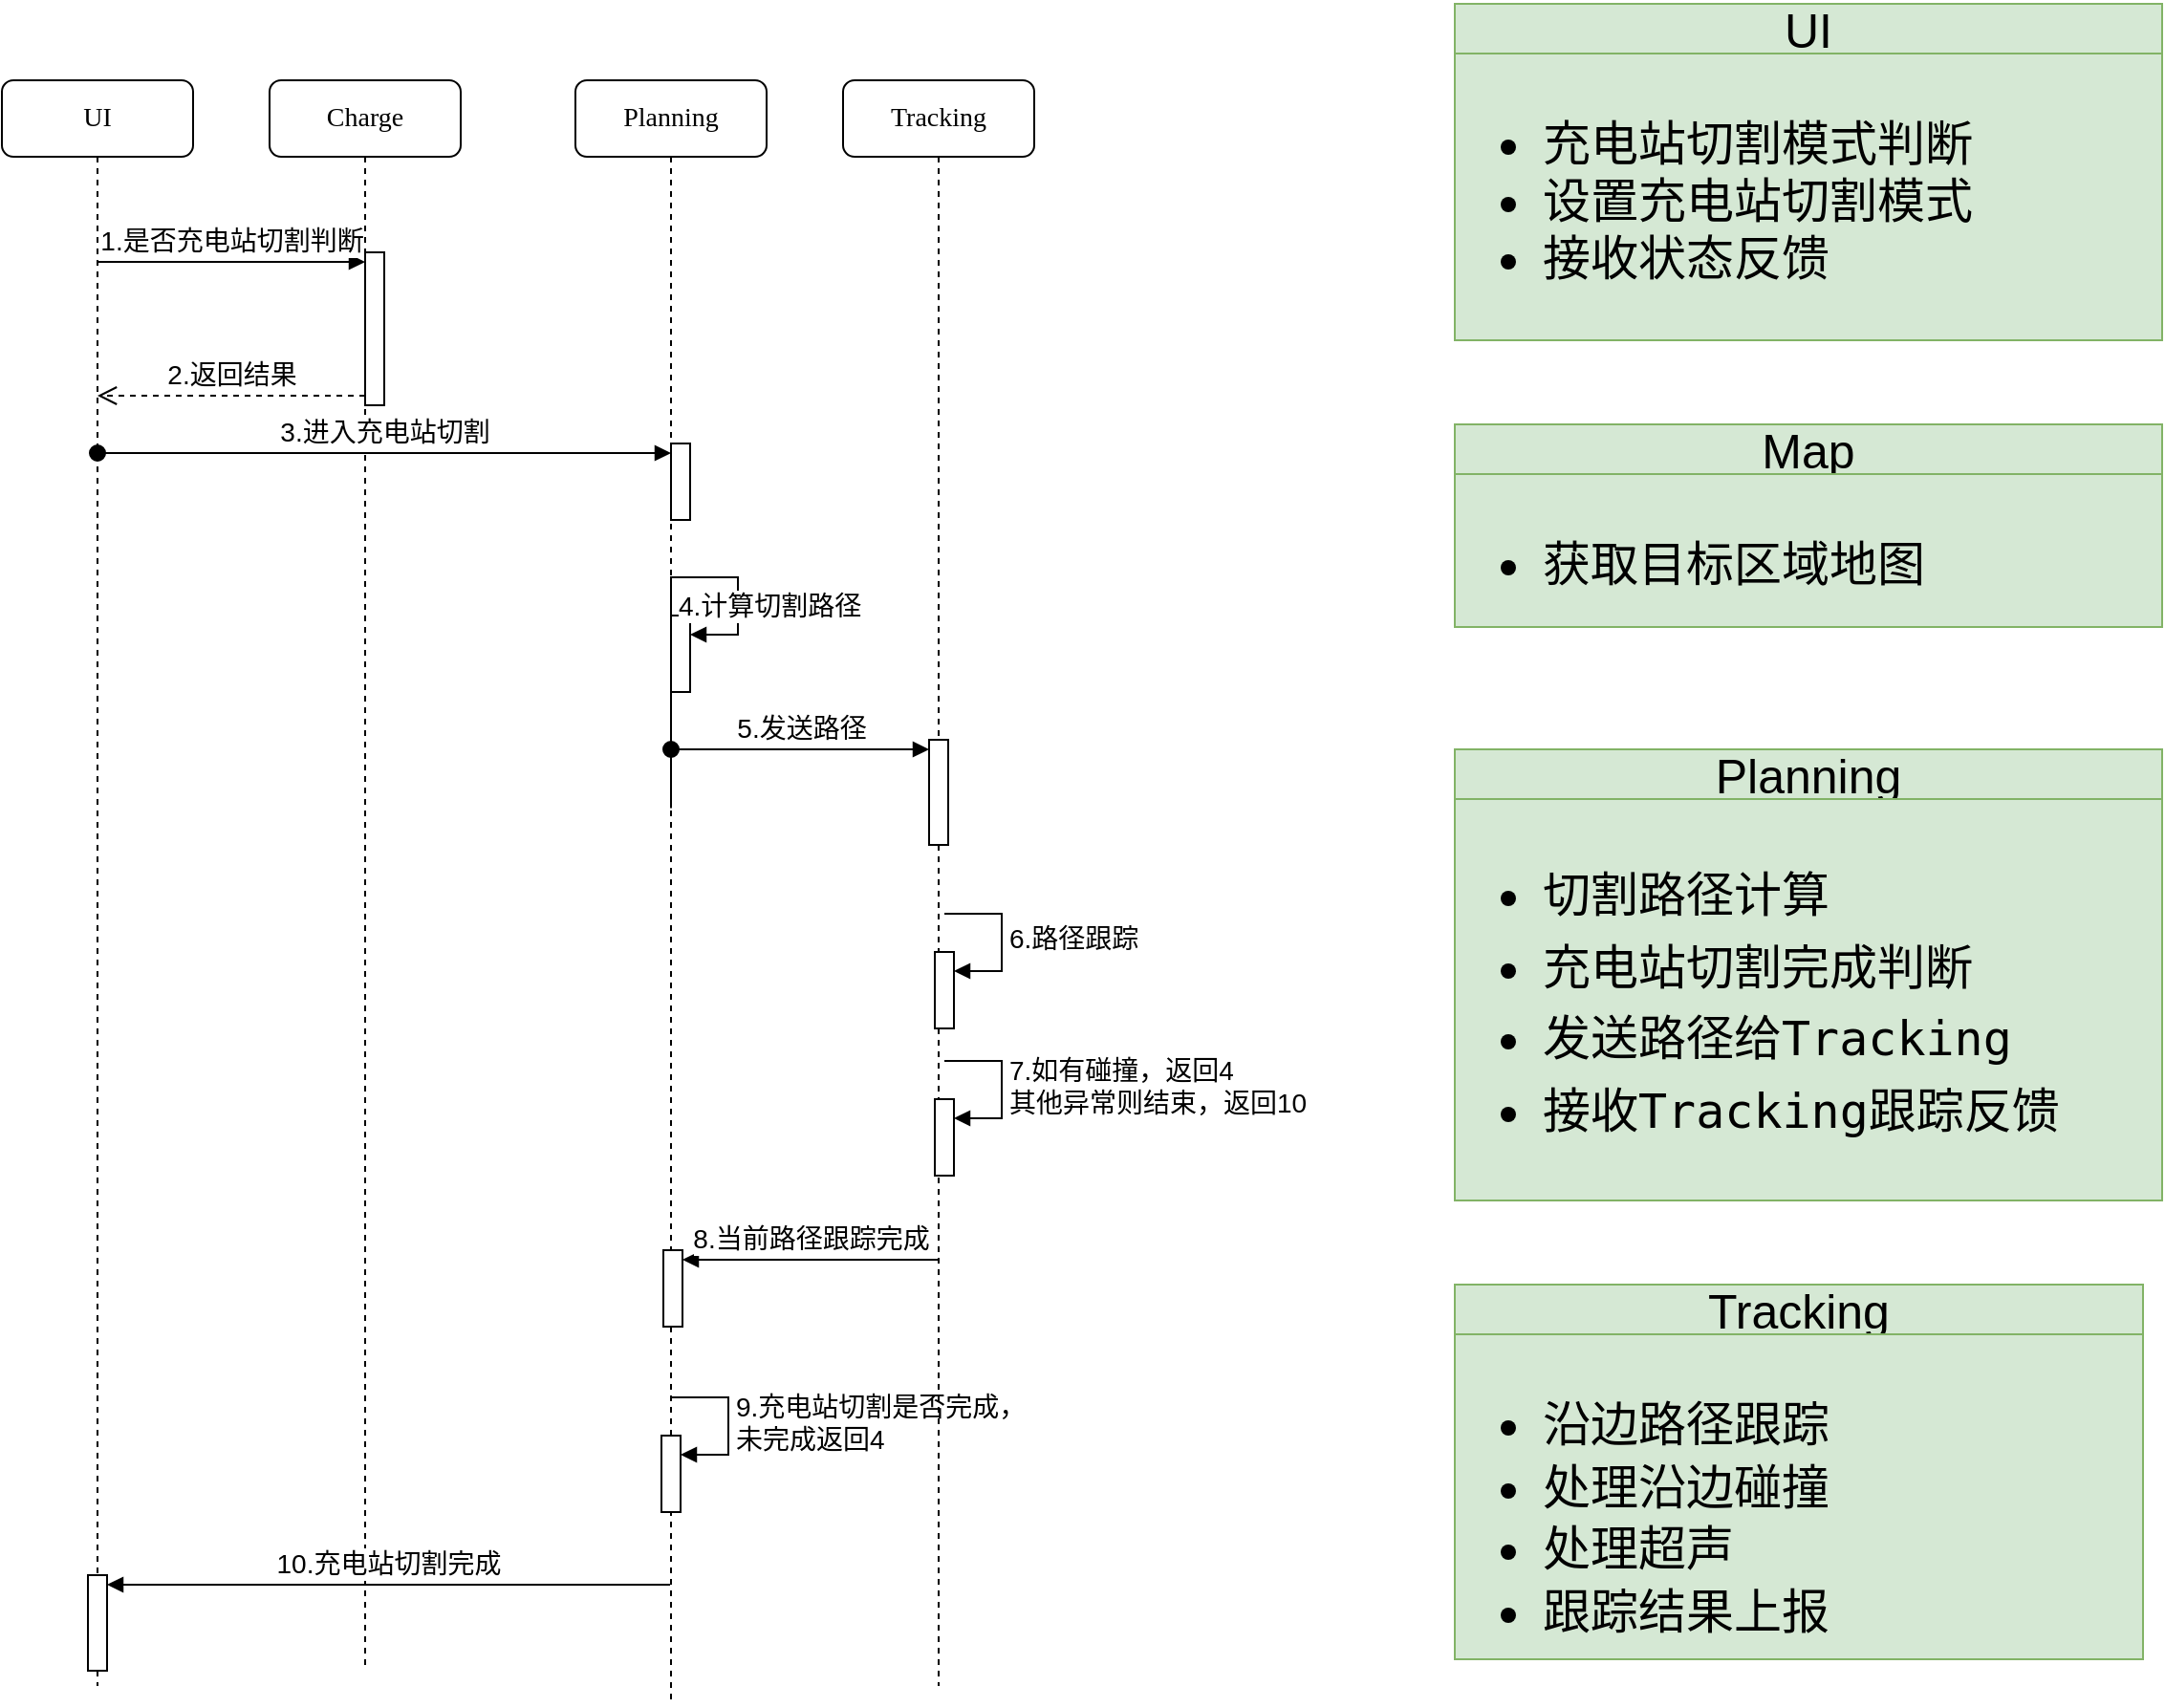 <mxfile version="22.0.8" type="github">
  <diagram name="Page-1" id="13e1069c-82ec-6db2-03f1-153e76fe0fe0">
    <mxGraphModel dx="2710" dy="1406" grid="1" gridSize="10" guides="1" tooltips="1" connect="1" arrows="1" fold="1" page="1" pageScale="1" pageWidth="1100" pageHeight="850" background="none" math="0" shadow="0">
      <root>
        <mxCell id="0" />
        <mxCell id="1" parent="0" />
        <mxCell id="7baba1c4bc27f4b0-2" value="Charge" style="shape=umlLifeline;perimeter=lifelinePerimeter;whiteSpace=wrap;html=1;container=1;collapsible=0;recursiveResize=0;outlineConnect=0;rounded=1;shadow=0;comic=0;labelBackgroundColor=none;strokeWidth=1;fontFamily=Verdana;fontSize=14;align=center;" parent="1" vertex="1">
          <mxGeometry x="240" y="80" width="100" height="830" as="geometry" />
        </mxCell>
        <mxCell id="axAvxxxvhooYrCe9LgOZ-1" value="" style="html=1;points=[[0,0,0,0,5],[0,1,0,0,-5],[1,0,0,0,5],[1,1,0,0,-5]];perimeter=orthogonalPerimeter;outlineConnect=0;targetShapes=umlLifeline;portConstraint=eastwest;newEdgeStyle={&quot;curved&quot;:0,&quot;rounded&quot;:0};fontSize=14;" parent="7baba1c4bc27f4b0-2" vertex="1">
          <mxGeometry x="50" y="90" width="10" height="80" as="geometry" />
        </mxCell>
        <mxCell id="7baba1c4bc27f4b0-3" value="Planning" style="shape=umlLifeline;perimeter=lifelinePerimeter;whiteSpace=wrap;html=1;container=1;collapsible=0;recursiveResize=0;outlineConnect=0;rounded=1;shadow=0;comic=0;labelBackgroundColor=none;strokeWidth=1;fontFamily=Verdana;fontSize=14;align=center;" parent="1" vertex="1">
          <mxGeometry x="400" y="80" width="100" height="850" as="geometry" />
        </mxCell>
        <mxCell id="axAvxxxvhooYrCe9LgOZ-4" value="" style="html=1;points=[[0,0,0,0,5],[0,1,0,0,-5],[1,0,0,0,5],[1,1,0,0,-5]];perimeter=orthogonalPerimeter;outlineConnect=0;targetShapes=umlLifeline;portConstraint=eastwest;newEdgeStyle={&quot;curved&quot;:0,&quot;rounded&quot;:0};fontSize=14;" parent="7baba1c4bc27f4b0-3" vertex="1">
          <mxGeometry x="50" y="280" width="10" height="40" as="geometry" />
        </mxCell>
        <mxCell id="axAvxxxvhooYrCe9LgOZ-5" value="4.计算切割路径" style="html=1;align=left;spacingLeft=2;endArrow=block;rounded=0;edgeStyle=orthogonalEdgeStyle;curved=0;rounded=0;exitX=0.5;exitY=0.448;exitDx=0;exitDy=0;exitPerimeter=0;fontSize=14;" parent="7baba1c4bc27f4b0-3" source="7baba1c4bc27f4b0-3" target="axAvxxxvhooYrCe9LgOZ-4" edge="1">
          <mxGeometry relative="1" as="geometry">
            <mxPoint x="55" y="260" as="sourcePoint" />
            <Array as="points">
              <mxPoint x="85" y="260" />
              <mxPoint x="85" y="290" />
            </Array>
          </mxGeometry>
        </mxCell>
        <mxCell id="axAvxxxvhooYrCe9LgOZ-6" value="" style="html=1;points=[[0,0,0,0,5],[0,1,0,0,-5],[1,0,0,0,5],[1,1,0,0,-5]];perimeter=orthogonalPerimeter;outlineConnect=0;targetShapes=umlLifeline;portConstraint=eastwest;newEdgeStyle={&quot;curved&quot;:0,&quot;rounded&quot;:0};fontSize=14;" parent="7baba1c4bc27f4b0-3" vertex="1">
          <mxGeometry x="50" y="190" width="10" height="40" as="geometry" />
        </mxCell>
        <mxCell id="axAvxxxvhooYrCe9LgOZ-13" value="" style="html=1;points=[[0,0,0,0,5],[0,1,0,0,-5],[1,0,0,0,5],[1,1,0,0,-5]];perimeter=orthogonalPerimeter;outlineConnect=0;targetShapes=umlLifeline;portConstraint=eastwest;newEdgeStyle={&quot;curved&quot;:0,&quot;rounded&quot;:0};fontSize=14;" parent="7baba1c4bc27f4b0-3" vertex="1">
          <mxGeometry x="46" y="612" width="10" height="40" as="geometry" />
        </mxCell>
        <mxCell id="axAvxxxvhooYrCe9LgOZ-20" value="" style="html=1;points=[[0,0,0,0,5],[0,1,0,0,-5],[1,0,0,0,5],[1,1,0,0,-5]];perimeter=orthogonalPerimeter;outlineConnect=0;targetShapes=umlLifeline;portConstraint=eastwest;newEdgeStyle={&quot;curved&quot;:0,&quot;rounded&quot;:0};fontSize=14;" parent="7baba1c4bc27f4b0-3" vertex="1">
          <mxGeometry x="45" y="709" width="10" height="40" as="geometry" />
        </mxCell>
        <mxCell id="axAvxxxvhooYrCe9LgOZ-21" value="9.充电站切割是否完成，&lt;br&gt;未完成返回4" style="html=1;align=left;spacingLeft=2;endArrow=block;rounded=0;edgeStyle=orthogonalEdgeStyle;curved=0;rounded=0;fontSize=14;" parent="7baba1c4bc27f4b0-3" target="axAvxxxvhooYrCe9LgOZ-20" edge="1">
          <mxGeometry relative="1" as="geometry">
            <mxPoint x="50" y="689" as="sourcePoint" />
            <Array as="points">
              <mxPoint x="80" y="719" />
            </Array>
          </mxGeometry>
        </mxCell>
        <mxCell id="7baba1c4bc27f4b0-4" value="Tracking" style="shape=umlLifeline;perimeter=lifelinePerimeter;whiteSpace=wrap;html=1;container=1;collapsible=0;recursiveResize=0;outlineConnect=0;rounded=1;shadow=0;comic=0;labelBackgroundColor=none;strokeWidth=1;fontFamily=Verdana;fontSize=14;align=center;" parent="1" vertex="1">
          <mxGeometry x="540" y="80" width="100" height="840" as="geometry" />
        </mxCell>
        <mxCell id="axAvxxxvhooYrCe9LgOZ-8" value="" style="html=1;points=[[0,0,0,0,5],[0,1,0,0,-5],[1,0,0,0,5],[1,1,0,0,-5]];perimeter=orthogonalPerimeter;outlineConnect=0;targetShapes=umlLifeline;portConstraint=eastwest;newEdgeStyle={&quot;curved&quot;:0,&quot;rounded&quot;:0};fontSize=14;" parent="7baba1c4bc27f4b0-4" vertex="1">
          <mxGeometry x="45" y="345" width="10" height="55" as="geometry" />
        </mxCell>
        <mxCell id="7baba1c4bc27f4b0-8" value="UI" style="shape=umlLifeline;perimeter=lifelinePerimeter;whiteSpace=wrap;html=1;container=1;collapsible=0;recursiveResize=0;outlineConnect=0;rounded=1;shadow=0;comic=0;labelBackgroundColor=none;strokeWidth=1;fontFamily=Verdana;fontSize=14;align=center;" parent="1" vertex="1">
          <mxGeometry x="100" y="80" width="100" height="840" as="geometry" />
        </mxCell>
        <mxCell id="axAvxxxvhooYrCe9LgOZ-22" value="" style="html=1;points=[[0,0,0,0,5],[0,1,0,0,-5],[1,0,0,0,5],[1,1,0,0,-5]];perimeter=orthogonalPerimeter;outlineConnect=0;targetShapes=umlLifeline;portConstraint=eastwest;newEdgeStyle={&quot;curved&quot;:0,&quot;rounded&quot;:0};fontSize=14;" parent="7baba1c4bc27f4b0-8" vertex="1">
          <mxGeometry x="45" y="782" width="10" height="50" as="geometry" />
        </mxCell>
        <mxCell id="axAvxxxvhooYrCe9LgOZ-2" value="1.是否充电站切割判断" style="html=1;verticalAlign=bottom;endArrow=block;curved=0;rounded=0;entryX=0;entryY=0;entryDx=0;entryDy=5;fontSize=14;" parent="1" source="7baba1c4bc27f4b0-8" target="axAvxxxvhooYrCe9LgOZ-1" edge="1">
          <mxGeometry relative="1" as="geometry">
            <mxPoint x="220" y="175" as="sourcePoint" />
          </mxGeometry>
        </mxCell>
        <mxCell id="axAvxxxvhooYrCe9LgOZ-3" value="2.返回结果" style="html=1;verticalAlign=bottom;endArrow=open;dashed=1;endSize=8;curved=0;rounded=0;exitX=0;exitY=1;exitDx=0;exitDy=-5;fontSize=14;" parent="1" source="axAvxxxvhooYrCe9LgOZ-1" target="7baba1c4bc27f4b0-8" edge="1">
          <mxGeometry relative="1" as="geometry">
            <mxPoint x="220" y="245" as="targetPoint" />
          </mxGeometry>
        </mxCell>
        <mxCell id="axAvxxxvhooYrCe9LgOZ-7" value="3.进入充电站切割" style="html=1;verticalAlign=bottom;startArrow=oval;endArrow=block;startSize=8;curved=0;rounded=0;entryX=0;entryY=0;entryDx=0;entryDy=5;fontSize=14;" parent="1" source="7baba1c4bc27f4b0-8" target="axAvxxxvhooYrCe9LgOZ-6" edge="1">
          <mxGeometry relative="1" as="geometry">
            <mxPoint x="380" y="275" as="sourcePoint" />
          </mxGeometry>
        </mxCell>
        <mxCell id="axAvxxxvhooYrCe9LgOZ-9" value="5.发送路径" style="html=1;verticalAlign=bottom;startArrow=oval;endArrow=block;startSize=8;curved=0;rounded=0;entryX=0;entryY=0;entryDx=0;entryDy=5;fontSize=14;" parent="1" source="7baba1c4bc27f4b0-3" target="axAvxxxvhooYrCe9LgOZ-8" edge="1">
          <mxGeometry relative="1" as="geometry">
            <mxPoint x="515" y="430" as="sourcePoint" />
          </mxGeometry>
        </mxCell>
        <mxCell id="axAvxxxvhooYrCe9LgOZ-11" value="" style="html=1;points=[[0,0,0,0,5],[0,1,0,0,-5],[1,0,0,0,5],[1,1,0,0,-5]];perimeter=orthogonalPerimeter;outlineConnect=0;targetShapes=umlLifeline;portConstraint=eastwest;newEdgeStyle={&quot;curved&quot;:0,&quot;rounded&quot;:0};fontSize=14;" parent="1" vertex="1">
          <mxGeometry x="588" y="536" width="10" height="40" as="geometry" />
        </mxCell>
        <mxCell id="axAvxxxvhooYrCe9LgOZ-12" value="6.路径跟踪" style="html=1;align=left;spacingLeft=2;endArrow=block;rounded=0;edgeStyle=orthogonalEdgeStyle;curved=0;rounded=0;fontSize=14;" parent="1" target="axAvxxxvhooYrCe9LgOZ-11" edge="1">
          <mxGeometry relative="1" as="geometry">
            <mxPoint x="593" y="516" as="sourcePoint" />
            <Array as="points">
              <mxPoint x="623" y="546" />
            </Array>
          </mxGeometry>
        </mxCell>
        <mxCell id="axAvxxxvhooYrCe9LgOZ-14" value="8.当前路径跟踪完成" style="html=1;verticalAlign=bottom;endArrow=block;curved=0;rounded=0;entryX=1;entryY=0;entryDx=0;entryDy=5;fontSize=14;" parent="1" target="axAvxxxvhooYrCe9LgOZ-13" edge="1">
          <mxGeometry relative="1" as="geometry">
            <mxPoint x="589.5" y="697.0" as="sourcePoint" />
          </mxGeometry>
        </mxCell>
        <mxCell id="axAvxxxvhooYrCe9LgOZ-23" value="10.充电站切割完成" style="html=1;verticalAlign=bottom;endArrow=block;curved=0;rounded=0;entryX=1;entryY=0;entryDx=0;entryDy=5;fontSize=14;" parent="1" target="axAvxxxvhooYrCe9LgOZ-22" edge="1">
          <mxGeometry relative="1" as="geometry">
            <mxPoint x="449.5" y="867" as="sourcePoint" />
          </mxGeometry>
        </mxCell>
        <mxCell id="axAvxxxvhooYrCe9LgOZ-27" value="" style="html=1;points=[[0,0,0,0,5],[0,1,0,0,-5],[1,0,0,0,5],[1,1,0,0,-5]];perimeter=orthogonalPerimeter;outlineConnect=0;targetShapes=umlLifeline;portConstraint=eastwest;newEdgeStyle={&quot;curved&quot;:0,&quot;rounded&quot;:0};fontSize=14;" parent="1" vertex="1">
          <mxGeometry x="588" y="613" width="10" height="40" as="geometry" />
        </mxCell>
        <mxCell id="axAvxxxvhooYrCe9LgOZ-28" value="7.如有碰撞，返回4&lt;br style=&quot;font-size: 14px;&quot;&gt;其他异常则结束，返回10" style="html=1;align=left;spacingLeft=2;endArrow=block;rounded=0;edgeStyle=orthogonalEdgeStyle;curved=0;rounded=0;fontSize=14;" parent="1" target="axAvxxxvhooYrCe9LgOZ-27" edge="1">
          <mxGeometry relative="1" as="geometry">
            <mxPoint x="593" y="593" as="sourcePoint" />
            <Array as="points">
              <mxPoint x="623" y="623" />
            </Array>
          </mxGeometry>
        </mxCell>
        <mxCell id="f3FlowwENoonX9C4ZPBU-1" value="UI" style="swimlane;fontStyle=0;childLayout=stackLayout;horizontal=1;startSize=26;fillColor=#d5e8d4;horizontalStack=0;resizeParent=1;resizeParentMax=0;resizeLast=0;collapsible=1;marginBottom=0;whiteSpace=wrap;html=1;fontSize=25;strokeColor=#82b366;" vertex="1" parent="1">
          <mxGeometry x="860" y="40" width="370" height="176" as="geometry" />
        </mxCell>
        <mxCell id="f3FlowwENoonX9C4ZPBU-2" value="&lt;ul style=&quot;font-size: 25px;&quot;&gt;&lt;li style=&quot;font-size: 25px;&quot;&gt;充电站切割模式判断&lt;br&gt;&lt;/li&gt;&lt;li style=&quot;font-size: 25px;&quot;&gt;设置充电站切割模式&lt;/li&gt;&lt;li style=&quot;font-size: 25px;&quot;&gt;接收状态反馈&lt;/li&gt;&lt;/ul&gt;" style="text;strokeColor=#82b366;fillColor=#d5e8d4;align=left;verticalAlign=top;spacingLeft=4;spacingRight=4;overflow=hidden;rotatable=0;points=[[0,0.5],[1,0.5]];portConstraint=eastwest;whiteSpace=wrap;html=1;fontSize=25;" vertex="1" parent="f3FlowwENoonX9C4ZPBU-1">
          <mxGeometry y="26" width="370" height="150" as="geometry" />
        </mxCell>
        <mxCell id="f3FlowwENoonX9C4ZPBU-3" value="Planning" style="swimlane;fontStyle=0;childLayout=stackLayout;horizontal=1;startSize=26;fillColor=#d5e8d4;horizontalStack=0;resizeParent=1;resizeParentMax=0;resizeLast=0;collapsible=1;marginBottom=0;whiteSpace=wrap;html=1;fontSize=25;strokeColor=#82b366;" vertex="1" parent="1">
          <mxGeometry x="860" y="430" width="370" height="236" as="geometry">
            <mxRectangle x="992" y="221" width="90" height="30" as="alternateBounds" />
          </mxGeometry>
        </mxCell>
        <mxCell id="f3FlowwENoonX9C4ZPBU-4" value="&lt;p style=&quot;line-height: 130%; font-size: 25px;&quot;&gt;&lt;/p&gt;&lt;pre style=&quot;line-height: 130%; font-size: 25px;&quot;&gt;&lt;ul style=&quot;font-size: 25px; line-height: 150%;&quot;&gt;&lt;li style=&quot;font-size: 25px;&quot;&gt;切割路径计算&lt;/li&gt;&lt;li style=&quot;font-size: 25px;&quot;&gt;充电站切割完成判断&lt;/li&gt;&lt;li style=&quot;font-size: 25px;&quot;&gt;&lt;font style=&quot;font-size: 25px;&quot;&gt;发送路径给Tracking&amp;nbsp;&lt;/font&gt;&lt;/li&gt;&lt;li style=&quot;font-size: 25px;&quot;&gt;&lt;font style=&quot;font-size: 25px;&quot;&gt;接收Tracking跟踪反馈&lt;/font&gt;&lt;/li&gt;&lt;/ul&gt;&lt;/pre&gt;&lt;p style=&quot;font-size: 25px;&quot;&gt;&lt;/p&gt;&lt;p style=&quot;font-size: 25px;&quot;&gt;&lt;/p&gt;" style="text;strokeColor=#82b366;fillColor=#d5e8d4;align=left;verticalAlign=top;spacingLeft=4;spacingRight=4;overflow=hidden;rotatable=0;points=[[0,0.5],[1,0.5]];portConstraint=eastwest;whiteSpace=wrap;html=1;fontSize=25;" vertex="1" parent="f3FlowwENoonX9C4ZPBU-3">
          <mxGeometry y="26" width="370" height="210" as="geometry" />
        </mxCell>
        <mxCell id="f3FlowwENoonX9C4ZPBU-5" value="Tracking" style="swimlane;fontStyle=0;childLayout=stackLayout;horizontal=1;startSize=26;fillColor=#d5e8d4;horizontalStack=0;resizeParent=1;resizeParentMax=0;resizeLast=0;collapsible=1;marginBottom=0;whiteSpace=wrap;html=1;fontSize=25;strokeColor=#82b366;" vertex="1" parent="1">
          <mxGeometry x="860" y="710" width="360" height="196" as="geometry">
            <mxRectangle x="992" y="221" width="90" height="30" as="alternateBounds" />
          </mxGeometry>
        </mxCell>
        <mxCell id="f3FlowwENoonX9C4ZPBU-6" value="&lt;pre style=&quot;line-height: 130%; font-size: 25px;&quot;&gt;&lt;ul style=&quot;font-size: 25px;&quot;&gt;&lt;li style=&quot;font-size: 25px;&quot;&gt;沿边路径跟踪&lt;/li&gt;&lt;li style=&quot;font-size: 25px;&quot;&gt;&lt;span style=&quot;background-color: initial; font-size: 25px;&quot;&gt;处理沿边碰撞&lt;/span&gt;&lt;/li&gt;&lt;li style=&quot;font-size: 25px;&quot;&gt;&lt;span style=&quot;background-color: initial; font-size: 25px;&quot;&gt;处理超声&lt;/span&gt;&lt;/li&gt;&lt;li style=&quot;font-size: 25px;&quot;&gt;&lt;span style=&quot;background-color: initial; font-size: 25px;&quot;&gt;跟踪结果上报&lt;/span&gt;&lt;/li&gt;&lt;/ul&gt;&lt;/pre&gt;" style="text;strokeColor=#82b366;fillColor=#d5e8d4;align=left;verticalAlign=top;spacingLeft=4;spacingRight=4;overflow=hidden;rotatable=0;points=[[0,0.5],[1,0.5]];portConstraint=eastwest;whiteSpace=wrap;html=1;fontSize=25;" vertex="1" parent="f3FlowwENoonX9C4ZPBU-5">
          <mxGeometry y="26" width="360" height="170" as="geometry" />
        </mxCell>
        <mxCell id="f3FlowwENoonX9C4ZPBU-7" value="Map" style="swimlane;fontStyle=0;childLayout=stackLayout;horizontal=1;startSize=26;fillColor=#d5e8d4;horizontalStack=0;resizeParent=1;resizeParentMax=0;resizeLast=0;collapsible=1;marginBottom=0;whiteSpace=wrap;html=1;fontSize=25;strokeColor=#82b366;" vertex="1" parent="1">
          <mxGeometry x="860" y="260" width="370" height="106" as="geometry" />
        </mxCell>
        <mxCell id="f3FlowwENoonX9C4ZPBU-8" value="&lt;p style=&quot;line-height: 120%; font-size: 25px;&quot;&gt;&lt;/p&gt;&lt;ul style=&quot;font-size: 25px;&quot;&gt;&lt;li style=&quot;font-size: 25px;&quot;&gt;获取目标区域地图&lt;/li&gt;&lt;/ul&gt;&lt;p style=&quot;font-size: 25px;&quot;&gt;&lt;/p&gt;" style="text;strokeColor=#82b366;fillColor=#d5e8d4;align=left;verticalAlign=top;spacingLeft=4;spacingRight=4;overflow=hidden;rotatable=0;points=[[0,0.5],[1,0.5]];portConstraint=eastwest;whiteSpace=wrap;html=1;fontSize=25;" vertex="1" parent="f3FlowwENoonX9C4ZPBU-7">
          <mxGeometry y="26" width="370" height="80" as="geometry" />
        </mxCell>
      </root>
    </mxGraphModel>
  </diagram>
</mxfile>
